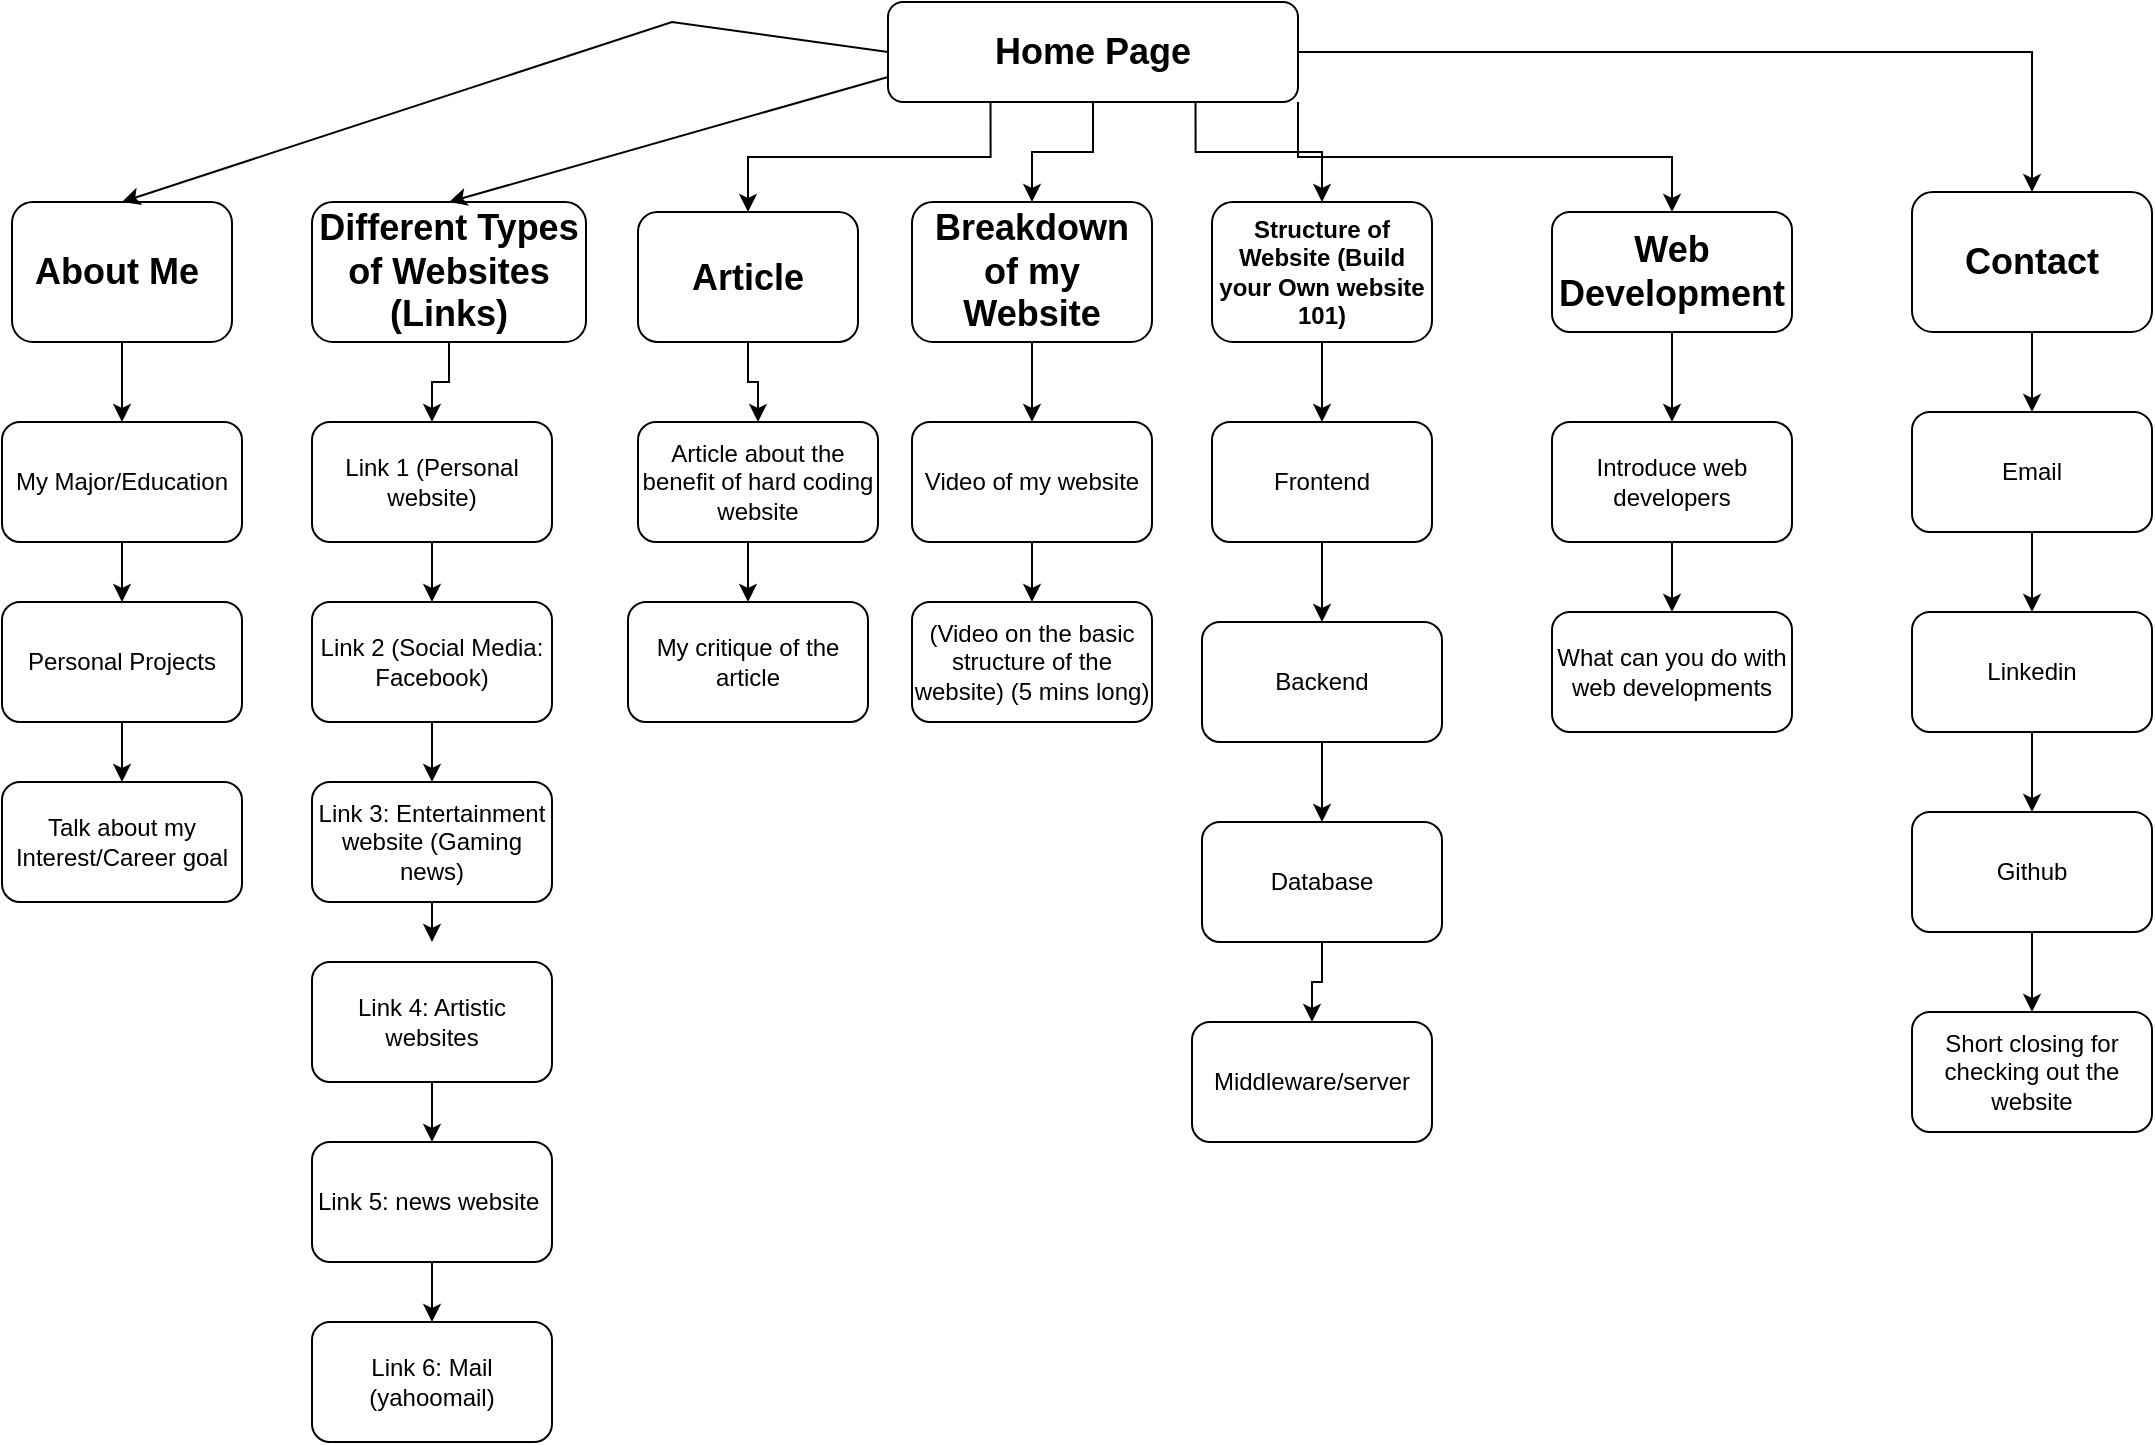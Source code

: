 <mxfile version="15.7.0" type="github">
  <diagram id="MfLAGxXRqBZUs_taJzYB" name="Page-1">
    <mxGraphModel dx="1422" dy="832" grid="1" gridSize="10" guides="1" tooltips="1" connect="1" arrows="1" fold="1" page="1" pageScale="1" pageWidth="1100" pageHeight="850" math="0" shadow="0">
      <root>
        <mxCell id="0" />
        <mxCell id="1" parent="0" />
        <mxCell id="i7VJk_vyDsrVkz2_0ncC-37" style="edgeStyle=orthogonalEdgeStyle;rounded=0;orthogonalLoop=1;jettySize=auto;html=1;exitX=0.25;exitY=1;exitDx=0;exitDy=0;entryX=0.5;entryY=0;entryDx=0;entryDy=0;" edge="1" parent="1" source="i7VJk_vyDsrVkz2_0ncC-2" target="i7VJk_vyDsrVkz2_0ncC-6">
          <mxGeometry relative="1" as="geometry" />
        </mxCell>
        <mxCell id="i7VJk_vyDsrVkz2_0ncC-38" style="edgeStyle=orthogonalEdgeStyle;rounded=0;orthogonalLoop=1;jettySize=auto;html=1;exitX=0.5;exitY=1;exitDx=0;exitDy=0;" edge="1" parent="1" source="i7VJk_vyDsrVkz2_0ncC-2" target="i7VJk_vyDsrVkz2_0ncC-17">
          <mxGeometry relative="1" as="geometry" />
        </mxCell>
        <mxCell id="i7VJk_vyDsrVkz2_0ncC-39" style="edgeStyle=orthogonalEdgeStyle;rounded=0;orthogonalLoop=1;jettySize=auto;html=1;exitX=0.75;exitY=1;exitDx=0;exitDy=0;" edge="1" parent="1" source="i7VJk_vyDsrVkz2_0ncC-2" target="i7VJk_vyDsrVkz2_0ncC-23">
          <mxGeometry relative="1" as="geometry" />
        </mxCell>
        <mxCell id="i7VJk_vyDsrVkz2_0ncC-40" style="edgeStyle=orthogonalEdgeStyle;rounded=0;orthogonalLoop=1;jettySize=auto;html=1;exitX=1;exitY=1;exitDx=0;exitDy=0;" edge="1" parent="1" source="i7VJk_vyDsrVkz2_0ncC-2" target="i7VJk_vyDsrVkz2_0ncC-27">
          <mxGeometry relative="1" as="geometry" />
        </mxCell>
        <mxCell id="i7VJk_vyDsrVkz2_0ncC-41" style="edgeStyle=orthogonalEdgeStyle;rounded=0;orthogonalLoop=1;jettySize=auto;html=1;exitX=1;exitY=0.5;exitDx=0;exitDy=0;" edge="1" parent="1" source="i7VJk_vyDsrVkz2_0ncC-2" target="i7VJk_vyDsrVkz2_0ncC-5">
          <mxGeometry relative="1" as="geometry" />
        </mxCell>
        <mxCell id="i7VJk_vyDsrVkz2_0ncC-2" value="&lt;h2&gt;Home Page&lt;/h2&gt;" style="rounded=1;whiteSpace=wrap;html=1;" vertex="1" parent="1">
          <mxGeometry x="448" y="30" width="205" height="50" as="geometry" />
        </mxCell>
        <mxCell id="i7VJk_vyDsrVkz2_0ncC-42" style="edgeStyle=orthogonalEdgeStyle;rounded=0;orthogonalLoop=1;jettySize=auto;html=1;exitX=0.5;exitY=1;exitDx=0;exitDy=0;" edge="1" parent="1" source="i7VJk_vyDsrVkz2_0ncC-3" target="i7VJk_vyDsrVkz2_0ncC-7">
          <mxGeometry relative="1" as="geometry" />
        </mxCell>
        <mxCell id="i7VJk_vyDsrVkz2_0ncC-3" value="&lt;h2&gt;About Me&amp;nbsp;&lt;/h2&gt;" style="rounded=1;whiteSpace=wrap;html=1;" vertex="1" parent="1">
          <mxGeometry x="10" y="130" width="110" height="70" as="geometry" />
        </mxCell>
        <mxCell id="i7VJk_vyDsrVkz2_0ncC-45" style="edgeStyle=orthogonalEdgeStyle;rounded=0;orthogonalLoop=1;jettySize=auto;html=1;exitX=0.5;exitY=1;exitDx=0;exitDy=0;entryX=0.5;entryY=0;entryDx=0;entryDy=0;" edge="1" parent="1" source="i7VJk_vyDsrVkz2_0ncC-4" target="i7VJk_vyDsrVkz2_0ncC-10">
          <mxGeometry relative="1" as="geometry" />
        </mxCell>
        <mxCell id="i7VJk_vyDsrVkz2_0ncC-4" value="&lt;h2&gt;Different Types of Websites (Links)&lt;/h2&gt;" style="rounded=1;whiteSpace=wrap;html=1;" vertex="1" parent="1">
          <mxGeometry x="160" y="130" width="137" height="70" as="geometry" />
        </mxCell>
        <mxCell id="i7VJk_vyDsrVkz2_0ncC-60" style="edgeStyle=orthogonalEdgeStyle;rounded=0;orthogonalLoop=1;jettySize=auto;html=1;exitX=0.5;exitY=1;exitDx=0;exitDy=0;" edge="1" parent="1" source="i7VJk_vyDsrVkz2_0ncC-5" target="i7VJk_vyDsrVkz2_0ncC-19">
          <mxGeometry relative="1" as="geometry" />
        </mxCell>
        <mxCell id="i7VJk_vyDsrVkz2_0ncC-5" value="&lt;h2&gt;Contact&lt;/h2&gt;" style="rounded=1;whiteSpace=wrap;html=1;" vertex="1" parent="1">
          <mxGeometry x="960" y="125" width="120" height="70" as="geometry" />
        </mxCell>
        <mxCell id="i7VJk_vyDsrVkz2_0ncC-52" style="edgeStyle=orthogonalEdgeStyle;rounded=0;orthogonalLoop=1;jettySize=auto;html=1;exitX=0.5;exitY=1;exitDx=0;exitDy=0;" edge="1" parent="1" source="i7VJk_vyDsrVkz2_0ncC-6" target="i7VJk_vyDsrVkz2_0ncC-16">
          <mxGeometry relative="1" as="geometry" />
        </mxCell>
        <mxCell id="i7VJk_vyDsrVkz2_0ncC-6" value="&lt;h2&gt;Article&lt;/h2&gt;" style="rounded=1;whiteSpace=wrap;html=1;" vertex="1" parent="1">
          <mxGeometry x="323" y="135" width="110" height="65" as="geometry" />
        </mxCell>
        <mxCell id="i7VJk_vyDsrVkz2_0ncC-43" style="edgeStyle=orthogonalEdgeStyle;rounded=0;orthogonalLoop=1;jettySize=auto;html=1;exitX=0.5;exitY=1;exitDx=0;exitDy=0;entryX=0.5;entryY=0;entryDx=0;entryDy=0;" edge="1" parent="1" source="i7VJk_vyDsrVkz2_0ncC-7" target="i7VJk_vyDsrVkz2_0ncC-8">
          <mxGeometry relative="1" as="geometry" />
        </mxCell>
        <mxCell id="i7VJk_vyDsrVkz2_0ncC-7" value="My Major/Education" style="rounded=1;whiteSpace=wrap;html=1;" vertex="1" parent="1">
          <mxGeometry x="5" y="240" width="120" height="60" as="geometry" />
        </mxCell>
        <mxCell id="i7VJk_vyDsrVkz2_0ncC-44" style="edgeStyle=orthogonalEdgeStyle;rounded=0;orthogonalLoop=1;jettySize=auto;html=1;exitX=0.5;exitY=1;exitDx=0;exitDy=0;entryX=0.5;entryY=0;entryDx=0;entryDy=0;" edge="1" parent="1" source="i7VJk_vyDsrVkz2_0ncC-8" target="i7VJk_vyDsrVkz2_0ncC-9">
          <mxGeometry relative="1" as="geometry" />
        </mxCell>
        <mxCell id="i7VJk_vyDsrVkz2_0ncC-8" value="Personal Projects" style="rounded=1;whiteSpace=wrap;html=1;" vertex="1" parent="1">
          <mxGeometry x="5" y="330" width="120" height="60" as="geometry" />
        </mxCell>
        <mxCell id="i7VJk_vyDsrVkz2_0ncC-9" value="Talk about my Interest/Career goal" style="rounded=1;whiteSpace=wrap;html=1;" vertex="1" parent="1">
          <mxGeometry x="5" y="420" width="120" height="60" as="geometry" />
        </mxCell>
        <mxCell id="i7VJk_vyDsrVkz2_0ncC-47" style="edgeStyle=orthogonalEdgeStyle;rounded=0;orthogonalLoop=1;jettySize=auto;html=1;exitX=0.5;exitY=1;exitDx=0;exitDy=0;entryX=0.5;entryY=0;entryDx=0;entryDy=0;" edge="1" parent="1" source="i7VJk_vyDsrVkz2_0ncC-10" target="i7VJk_vyDsrVkz2_0ncC-11">
          <mxGeometry relative="1" as="geometry" />
        </mxCell>
        <mxCell id="i7VJk_vyDsrVkz2_0ncC-10" value="Link 1 (Personal website)" style="rounded=1;whiteSpace=wrap;html=1;" vertex="1" parent="1">
          <mxGeometry x="160" y="240" width="120" height="60" as="geometry" />
        </mxCell>
        <mxCell id="i7VJk_vyDsrVkz2_0ncC-48" style="edgeStyle=orthogonalEdgeStyle;rounded=0;orthogonalLoop=1;jettySize=auto;html=1;exitX=0.5;exitY=1;exitDx=0;exitDy=0;entryX=0.5;entryY=0;entryDx=0;entryDy=0;" edge="1" parent="1" source="i7VJk_vyDsrVkz2_0ncC-11" target="i7VJk_vyDsrVkz2_0ncC-12">
          <mxGeometry relative="1" as="geometry" />
        </mxCell>
        <mxCell id="i7VJk_vyDsrVkz2_0ncC-11" value="Link 2 (Social Media: Facebook)" style="rounded=1;whiteSpace=wrap;html=1;" vertex="1" parent="1">
          <mxGeometry x="160" y="330" width="120" height="60" as="geometry" />
        </mxCell>
        <mxCell id="i7VJk_vyDsrVkz2_0ncC-49" style="edgeStyle=orthogonalEdgeStyle;rounded=0;orthogonalLoop=1;jettySize=auto;html=1;exitX=0.5;exitY=1;exitDx=0;exitDy=0;" edge="1" parent="1" source="i7VJk_vyDsrVkz2_0ncC-12">
          <mxGeometry relative="1" as="geometry">
            <mxPoint x="220" y="500" as="targetPoint" />
          </mxGeometry>
        </mxCell>
        <mxCell id="i7VJk_vyDsrVkz2_0ncC-12" value="Link 3: Entertainment website (Gaming news)" style="rounded=1;whiteSpace=wrap;html=1;" vertex="1" parent="1">
          <mxGeometry x="160" y="420" width="120" height="60" as="geometry" />
        </mxCell>
        <mxCell id="i7VJk_vyDsrVkz2_0ncC-50" style="edgeStyle=orthogonalEdgeStyle;rounded=0;orthogonalLoop=1;jettySize=auto;html=1;exitX=0.5;exitY=1;exitDx=0;exitDy=0;entryX=0.5;entryY=0;entryDx=0;entryDy=0;" edge="1" parent="1" source="i7VJk_vyDsrVkz2_0ncC-13" target="i7VJk_vyDsrVkz2_0ncC-14">
          <mxGeometry relative="1" as="geometry" />
        </mxCell>
        <mxCell id="i7VJk_vyDsrVkz2_0ncC-13" value="Link 4: Artistic websites" style="rounded=1;whiteSpace=wrap;html=1;" vertex="1" parent="1">
          <mxGeometry x="160" y="510" width="120" height="60" as="geometry" />
        </mxCell>
        <mxCell id="i7VJk_vyDsrVkz2_0ncC-51" style="edgeStyle=orthogonalEdgeStyle;rounded=0;orthogonalLoop=1;jettySize=auto;html=1;exitX=0.5;exitY=1;exitDx=0;exitDy=0;entryX=0.5;entryY=0;entryDx=0;entryDy=0;" edge="1" parent="1" source="i7VJk_vyDsrVkz2_0ncC-14" target="i7VJk_vyDsrVkz2_0ncC-15">
          <mxGeometry relative="1" as="geometry" />
        </mxCell>
        <mxCell id="i7VJk_vyDsrVkz2_0ncC-14" value="Link 5: news website&amp;nbsp;" style="rounded=1;whiteSpace=wrap;html=1;" vertex="1" parent="1">
          <mxGeometry x="160" y="600" width="120" height="60" as="geometry" />
        </mxCell>
        <mxCell id="i7VJk_vyDsrVkz2_0ncC-15" value="Link 6: Mail (yahoomail)" style="rounded=1;whiteSpace=wrap;html=1;" vertex="1" parent="1">
          <mxGeometry x="160" y="690" width="120" height="60" as="geometry" />
        </mxCell>
        <mxCell id="i7VJk_vyDsrVkz2_0ncC-67" style="edgeStyle=orthogonalEdgeStyle;rounded=0;orthogonalLoop=1;jettySize=auto;html=1;exitX=0.5;exitY=1;exitDx=0;exitDy=0;entryX=0.5;entryY=0;entryDx=0;entryDy=0;" edge="1" parent="1" source="i7VJk_vyDsrVkz2_0ncC-16" target="i7VJk_vyDsrVkz2_0ncC-66">
          <mxGeometry relative="1" as="geometry" />
        </mxCell>
        <mxCell id="i7VJk_vyDsrVkz2_0ncC-16" value="Article about the benefit of hard coding website" style="rounded=1;whiteSpace=wrap;html=1;" vertex="1" parent="1">
          <mxGeometry x="323" y="240" width="120" height="60" as="geometry" />
        </mxCell>
        <mxCell id="i7VJk_vyDsrVkz2_0ncC-53" style="edgeStyle=orthogonalEdgeStyle;rounded=0;orthogonalLoop=1;jettySize=auto;html=1;exitX=0.5;exitY=1;exitDx=0;exitDy=0;entryX=0.5;entryY=0;entryDx=0;entryDy=0;" edge="1" parent="1" source="i7VJk_vyDsrVkz2_0ncC-17" target="i7VJk_vyDsrVkz2_0ncC-18">
          <mxGeometry relative="1" as="geometry" />
        </mxCell>
        <mxCell id="i7VJk_vyDsrVkz2_0ncC-17" value="&lt;h2&gt;Breakdown of my Website&lt;/h2&gt;" style="rounded=1;whiteSpace=wrap;html=1;" vertex="1" parent="1">
          <mxGeometry x="460" y="130" width="120" height="70" as="geometry" />
        </mxCell>
        <mxCell id="i7VJk_vyDsrVkz2_0ncC-65" style="edgeStyle=orthogonalEdgeStyle;rounded=0;orthogonalLoop=1;jettySize=auto;html=1;exitX=0.5;exitY=1;exitDx=0;exitDy=0;" edge="1" parent="1" source="i7VJk_vyDsrVkz2_0ncC-18" target="i7VJk_vyDsrVkz2_0ncC-64">
          <mxGeometry relative="1" as="geometry" />
        </mxCell>
        <mxCell id="i7VJk_vyDsrVkz2_0ncC-18" value="Video of my website" style="rounded=1;whiteSpace=wrap;html=1;" vertex="1" parent="1">
          <mxGeometry x="460" y="240" width="120" height="60" as="geometry" />
        </mxCell>
        <mxCell id="i7VJk_vyDsrVkz2_0ncC-61" style="edgeStyle=orthogonalEdgeStyle;rounded=0;orthogonalLoop=1;jettySize=auto;html=1;exitX=0.5;exitY=1;exitDx=0;exitDy=0;entryX=0.5;entryY=0;entryDx=0;entryDy=0;" edge="1" parent="1" source="i7VJk_vyDsrVkz2_0ncC-19" target="i7VJk_vyDsrVkz2_0ncC-20">
          <mxGeometry relative="1" as="geometry" />
        </mxCell>
        <mxCell id="i7VJk_vyDsrVkz2_0ncC-19" value="Email" style="rounded=1;whiteSpace=wrap;html=1;" vertex="1" parent="1">
          <mxGeometry x="960" y="235" width="120" height="60" as="geometry" />
        </mxCell>
        <mxCell id="i7VJk_vyDsrVkz2_0ncC-62" style="edgeStyle=orthogonalEdgeStyle;rounded=0;orthogonalLoop=1;jettySize=auto;html=1;exitX=0.5;exitY=1;exitDx=0;exitDy=0;" edge="1" parent="1" source="i7VJk_vyDsrVkz2_0ncC-20" target="i7VJk_vyDsrVkz2_0ncC-21">
          <mxGeometry relative="1" as="geometry" />
        </mxCell>
        <mxCell id="i7VJk_vyDsrVkz2_0ncC-20" value="Linkedin" style="rounded=1;whiteSpace=wrap;html=1;" vertex="1" parent="1">
          <mxGeometry x="960" y="335" width="120" height="60" as="geometry" />
        </mxCell>
        <mxCell id="i7VJk_vyDsrVkz2_0ncC-63" style="edgeStyle=orthogonalEdgeStyle;rounded=0;orthogonalLoop=1;jettySize=auto;html=1;exitX=0.5;exitY=1;exitDx=0;exitDy=0;entryX=0.5;entryY=0;entryDx=0;entryDy=0;" edge="1" parent="1" source="i7VJk_vyDsrVkz2_0ncC-21" target="i7VJk_vyDsrVkz2_0ncC-22">
          <mxGeometry relative="1" as="geometry" />
        </mxCell>
        <mxCell id="i7VJk_vyDsrVkz2_0ncC-21" value="Github" style="rounded=1;whiteSpace=wrap;html=1;" vertex="1" parent="1">
          <mxGeometry x="960" y="435" width="120" height="60" as="geometry" />
        </mxCell>
        <mxCell id="i7VJk_vyDsrVkz2_0ncC-22" value="Short closing for checking out the website" style="rounded=1;whiteSpace=wrap;html=1;" vertex="1" parent="1">
          <mxGeometry x="960" y="535" width="120" height="60" as="geometry" />
        </mxCell>
        <mxCell id="i7VJk_vyDsrVkz2_0ncC-54" style="edgeStyle=orthogonalEdgeStyle;rounded=0;orthogonalLoop=1;jettySize=auto;html=1;exitX=0.5;exitY=1;exitDx=0;exitDy=0;entryX=0.5;entryY=0;entryDx=0;entryDy=0;" edge="1" parent="1" source="i7VJk_vyDsrVkz2_0ncC-23" target="i7VJk_vyDsrVkz2_0ncC-28">
          <mxGeometry relative="1" as="geometry" />
        </mxCell>
        <mxCell id="i7VJk_vyDsrVkz2_0ncC-23" value="&lt;h4&gt;Structure of Website (Build your Own website 101)&lt;/h4&gt;" style="rounded=1;whiteSpace=wrap;html=1;" vertex="1" parent="1">
          <mxGeometry x="610" y="130" width="110" height="70" as="geometry" />
        </mxCell>
        <mxCell id="i7VJk_vyDsrVkz2_0ncC-58" style="edgeStyle=orthogonalEdgeStyle;rounded=0;orthogonalLoop=1;jettySize=auto;html=1;exitX=0.5;exitY=1;exitDx=0;exitDy=0;entryX=0.5;entryY=0;entryDx=0;entryDy=0;" edge="1" parent="1" source="i7VJk_vyDsrVkz2_0ncC-27" target="i7VJk_vyDsrVkz2_0ncC-32">
          <mxGeometry relative="1" as="geometry" />
        </mxCell>
        <mxCell id="i7VJk_vyDsrVkz2_0ncC-27" value="&lt;h2&gt;Web Development&lt;/h2&gt;" style="rounded=1;whiteSpace=wrap;html=1;" vertex="1" parent="1">
          <mxGeometry x="780" y="135" width="120" height="60" as="geometry" />
        </mxCell>
        <mxCell id="i7VJk_vyDsrVkz2_0ncC-55" style="edgeStyle=orthogonalEdgeStyle;rounded=0;orthogonalLoop=1;jettySize=auto;html=1;exitX=0.5;exitY=1;exitDx=0;exitDy=0;entryX=0.5;entryY=0;entryDx=0;entryDy=0;" edge="1" parent="1" source="i7VJk_vyDsrVkz2_0ncC-28" target="i7VJk_vyDsrVkz2_0ncC-29">
          <mxGeometry relative="1" as="geometry" />
        </mxCell>
        <mxCell id="i7VJk_vyDsrVkz2_0ncC-28" value="Frontend" style="rounded=1;whiteSpace=wrap;html=1;" vertex="1" parent="1">
          <mxGeometry x="610" y="240" width="110" height="60" as="geometry" />
        </mxCell>
        <mxCell id="i7VJk_vyDsrVkz2_0ncC-56" style="edgeStyle=orthogonalEdgeStyle;rounded=0;orthogonalLoop=1;jettySize=auto;html=1;exitX=0.5;exitY=1;exitDx=0;exitDy=0;" edge="1" parent="1" source="i7VJk_vyDsrVkz2_0ncC-29" target="i7VJk_vyDsrVkz2_0ncC-30">
          <mxGeometry relative="1" as="geometry" />
        </mxCell>
        <mxCell id="i7VJk_vyDsrVkz2_0ncC-29" value="Backend" style="rounded=1;whiteSpace=wrap;html=1;" vertex="1" parent="1">
          <mxGeometry x="605" y="340" width="120" height="60" as="geometry" />
        </mxCell>
        <mxCell id="i7VJk_vyDsrVkz2_0ncC-57" style="edgeStyle=orthogonalEdgeStyle;rounded=0;orthogonalLoop=1;jettySize=auto;html=1;exitX=0.5;exitY=1;exitDx=0;exitDy=0;entryX=0.5;entryY=0;entryDx=0;entryDy=0;" edge="1" parent="1" source="i7VJk_vyDsrVkz2_0ncC-30" target="i7VJk_vyDsrVkz2_0ncC-31">
          <mxGeometry relative="1" as="geometry" />
        </mxCell>
        <mxCell id="i7VJk_vyDsrVkz2_0ncC-30" value="Database" style="rounded=1;whiteSpace=wrap;html=1;" vertex="1" parent="1">
          <mxGeometry x="605" y="440" width="120" height="60" as="geometry" />
        </mxCell>
        <mxCell id="i7VJk_vyDsrVkz2_0ncC-31" value="Middleware/server" style="rounded=1;whiteSpace=wrap;html=1;" vertex="1" parent="1">
          <mxGeometry x="600" y="540" width="120" height="60" as="geometry" />
        </mxCell>
        <mxCell id="i7VJk_vyDsrVkz2_0ncC-59" style="edgeStyle=orthogonalEdgeStyle;rounded=0;orthogonalLoop=1;jettySize=auto;html=1;exitX=0.5;exitY=1;exitDx=0;exitDy=0;entryX=0.5;entryY=0;entryDx=0;entryDy=0;" edge="1" parent="1" source="i7VJk_vyDsrVkz2_0ncC-32" target="i7VJk_vyDsrVkz2_0ncC-33">
          <mxGeometry relative="1" as="geometry" />
        </mxCell>
        <mxCell id="i7VJk_vyDsrVkz2_0ncC-32" value="Introduce web developers" style="rounded=1;whiteSpace=wrap;html=1;" vertex="1" parent="1">
          <mxGeometry x="780" y="240" width="120" height="60" as="geometry" />
        </mxCell>
        <mxCell id="i7VJk_vyDsrVkz2_0ncC-33" value="What can you do with web developments" style="rounded=1;whiteSpace=wrap;html=1;" vertex="1" parent="1">
          <mxGeometry x="780" y="335" width="120" height="60" as="geometry" />
        </mxCell>
        <mxCell id="i7VJk_vyDsrVkz2_0ncC-35" value="" style="endArrow=classic;html=1;rounded=0;exitX=0;exitY=0.5;exitDx=0;exitDy=0;entryX=0.5;entryY=0;entryDx=0;entryDy=0;" edge="1" parent="1" source="i7VJk_vyDsrVkz2_0ncC-2" target="i7VJk_vyDsrVkz2_0ncC-3">
          <mxGeometry width="50" height="50" relative="1" as="geometry">
            <mxPoint x="400" y="400" as="sourcePoint" />
            <mxPoint x="450" y="350" as="targetPoint" />
            <Array as="points">
              <mxPoint x="340" y="40" />
            </Array>
          </mxGeometry>
        </mxCell>
        <mxCell id="i7VJk_vyDsrVkz2_0ncC-36" value="" style="endArrow=classic;html=1;rounded=0;exitX=0;exitY=0.75;exitDx=0;exitDy=0;entryX=0.5;entryY=0;entryDx=0;entryDy=0;" edge="1" parent="1" source="i7VJk_vyDsrVkz2_0ncC-2" target="i7VJk_vyDsrVkz2_0ncC-4">
          <mxGeometry width="50" height="50" relative="1" as="geometry">
            <mxPoint x="400" y="400" as="sourcePoint" />
            <mxPoint x="450" y="350" as="targetPoint" />
          </mxGeometry>
        </mxCell>
        <mxCell id="i7VJk_vyDsrVkz2_0ncC-64" value="(Video on the basic structure of the website) (5 mins long)" style="rounded=1;whiteSpace=wrap;html=1;" vertex="1" parent="1">
          <mxGeometry x="460" y="330" width="120" height="60" as="geometry" />
        </mxCell>
        <mxCell id="i7VJk_vyDsrVkz2_0ncC-66" value="My critique of the article" style="rounded=1;whiteSpace=wrap;html=1;" vertex="1" parent="1">
          <mxGeometry x="318" y="330" width="120" height="60" as="geometry" />
        </mxCell>
      </root>
    </mxGraphModel>
  </diagram>
</mxfile>
